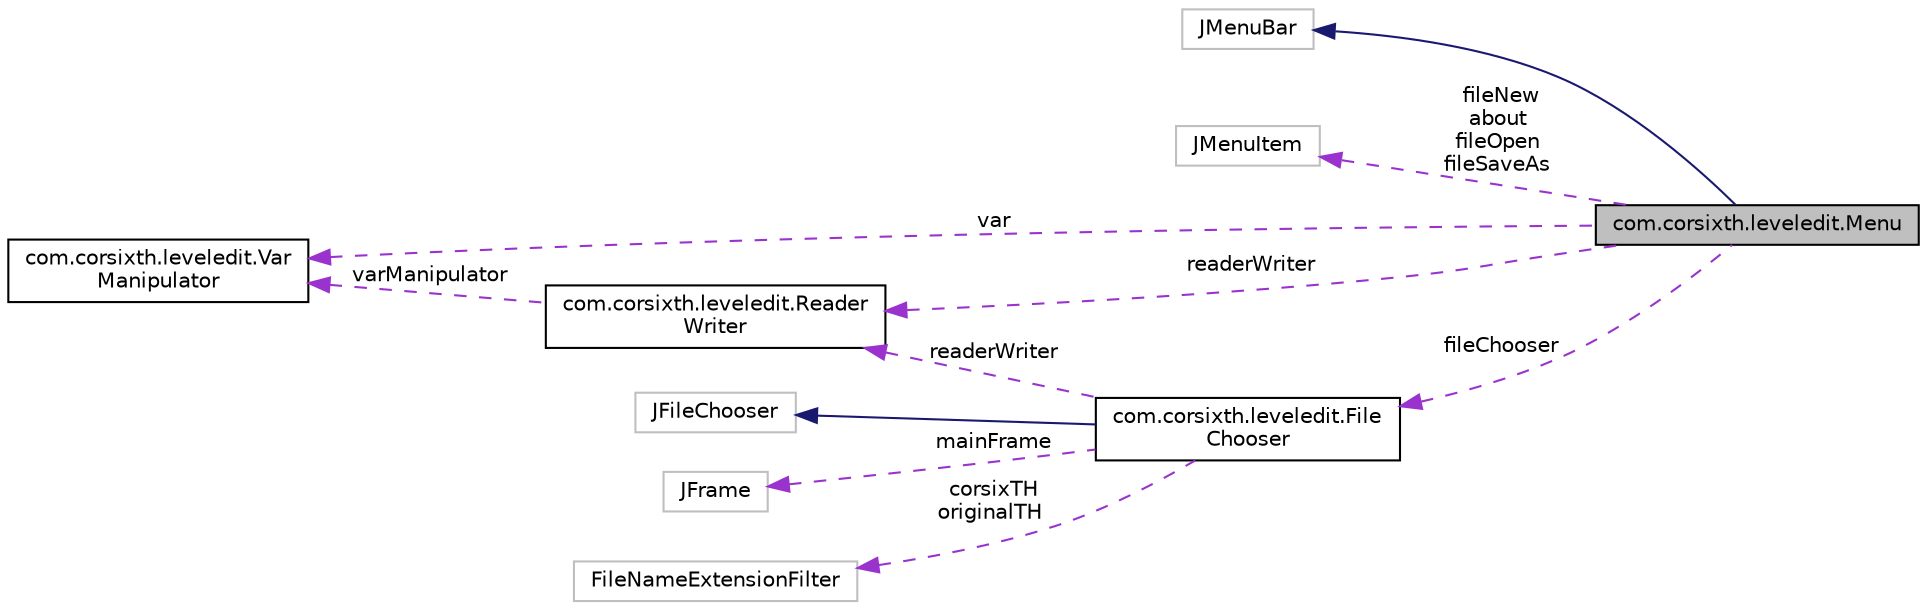 digraph "com.corsixth.leveledit.Menu"
{
 // LATEX_PDF_SIZE
  edge [fontname="Helvetica",fontsize="10",labelfontname="Helvetica",labelfontsize="10"];
  node [fontname="Helvetica",fontsize="10",shape=record];
  rankdir="LR";
  Node1 [label="com.corsixth.leveledit.Menu",height=0.2,width=0.4,color="black", fillcolor="grey75", style="filled", fontcolor="black",tooltip=" "];
  Node2 -> Node1 [dir="back",color="midnightblue",fontsize="10",style="solid",fontname="Helvetica"];
  Node2 [label="JMenuBar",height=0.2,width=0.4,color="grey75", fillcolor="white", style="filled",tooltip=" "];
  Node3 -> Node1 [dir="back",color="darkorchid3",fontsize="10",style="dashed",label=" fileNew\nabout\nfileOpen\nfileSaveAs" ,fontname="Helvetica"];
  Node3 [label="JMenuItem",height=0.2,width=0.4,color="grey75", fillcolor="white", style="filled",tooltip=" "];
  Node4 -> Node1 [dir="back",color="darkorchid3",fontsize="10",style="dashed",label=" var" ,fontname="Helvetica"];
  Node4 [label="com.corsixth.leveledit.Var\lManipulator",height=0.2,width=0.4,color="black", fillcolor="white", style="filled",URL="$classcom_1_1corsixth_1_1leveledit_1_1VarManipulator.html",tooltip=" "];
  Node5 -> Node1 [dir="back",color="darkorchid3",fontsize="10",style="dashed",label=" readerWriter" ,fontname="Helvetica"];
  Node5 [label="com.corsixth.leveledit.Reader\lWriter",height=0.2,width=0.4,color="black", fillcolor="white", style="filled",URL="$classcom_1_1corsixth_1_1leveledit_1_1ReaderWriter.html",tooltip=" "];
  Node4 -> Node5 [dir="back",color="darkorchid3",fontsize="10",style="dashed",label=" varManipulator" ,fontname="Helvetica"];
  Node6 -> Node1 [dir="back",color="darkorchid3",fontsize="10",style="dashed",label=" fileChooser" ,fontname="Helvetica"];
  Node6 [label="com.corsixth.leveledit.File\lChooser",height=0.2,width=0.4,color="black", fillcolor="white", style="filled",URL="$classcom_1_1corsixth_1_1leveledit_1_1FileChooser.html",tooltip=" "];
  Node7 -> Node6 [dir="back",color="midnightblue",fontsize="10",style="solid",fontname="Helvetica"];
  Node7 [label="JFileChooser",height=0.2,width=0.4,color="grey75", fillcolor="white", style="filled",tooltip=" "];
  Node5 -> Node6 [dir="back",color="darkorchid3",fontsize="10",style="dashed",label=" readerWriter" ,fontname="Helvetica"];
  Node8 -> Node6 [dir="back",color="darkorchid3",fontsize="10",style="dashed",label=" mainFrame" ,fontname="Helvetica"];
  Node8 [label="JFrame",height=0.2,width=0.4,color="grey75", fillcolor="white", style="filled",tooltip=" "];
  Node9 -> Node6 [dir="back",color="darkorchid3",fontsize="10",style="dashed",label=" corsixTH\noriginalTH" ,fontname="Helvetica"];
  Node9 [label="FileNameExtensionFilter",height=0.2,width=0.4,color="grey75", fillcolor="white", style="filled",tooltip=" "];
}
